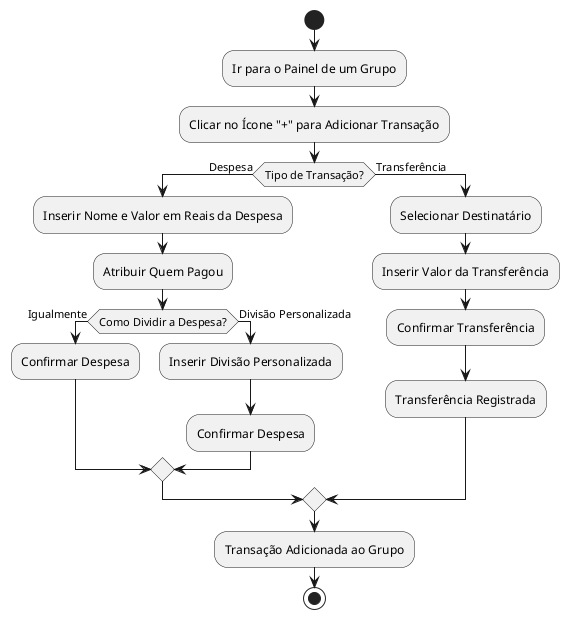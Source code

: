 @startuml Criar Transação
start
:Ir para o Painel de um Grupo;
:Clicar no Ícone "+" para Adicionar Transação;
if (Tipo de Transação?) then (Despesa)
    :Inserir Nome e Valor em Reais da Despesa;
    :Atribuir Quem Pagou;
    if (Como Dividir a Despesa?) then (Igualmente)
        :Confirmar Despesa;
    else (Divisão Personalizada)
        :Inserir Divisão Personalizada;
        :Confirmar Despesa;
    endif
else (Transferência)
    :Selecionar Destinatário;
    :Inserir Valor da Transferência;
    :Confirmar Transferência;
    :Transferência Registrada;
endif
:Transação Adicionada ao Grupo;
stop
@enduml
